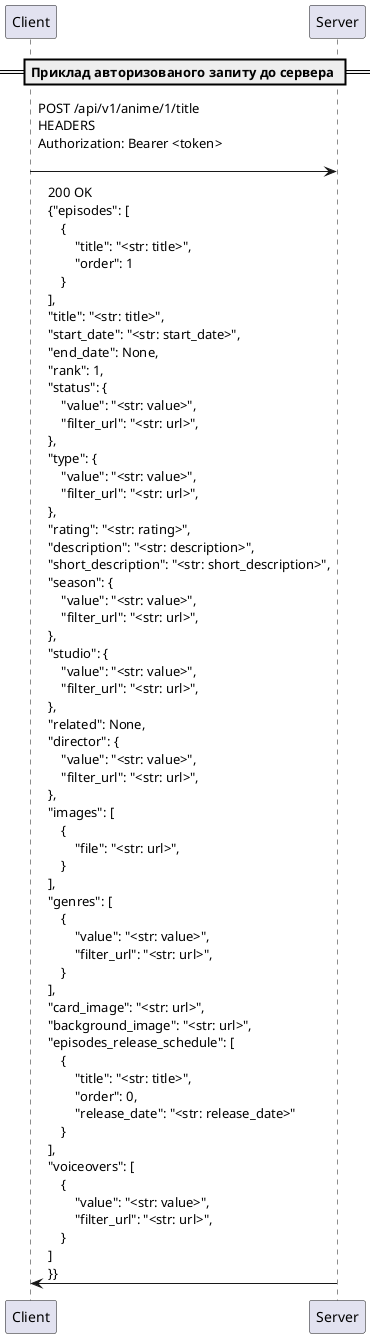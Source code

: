 @startuml
== Приклад авторизованого запиту до сервера ==
Client -> Server: POST /api/v1/anime/1/title \n\
HEADERS\n\
Authorization: Bearer <token>\n\

Server -> Client: 200 OK\n\
{"episodes": [\n\
    {\n\
        "title": "<str: title>",\n\
        "order": 1\n\
    }\n\
],\n\
"title": "<str: title>",\n\
"start_date": "<str: start_date>",\n\
"end_date": None,\n\
"rank": 1,\n\
"status": {\n\
    "value": "<str: value>",\n\
    "filter_url": "<str: url>",\n\
},\n\
"type": {\n\
    "value": "<str: value>",\n\
    "filter_url": "<str: url>",\n\
},\n\
"rating": "<str: rating>",\n\
"description": "<str: description>",\n\
"short_description": "<str: short_description>",\n\
"season": {\n\
    "value": "<str: value>",\n\
    "filter_url": "<str: url>",\n\
},\n\
"studio": {\n\
    "value": "<str: value>",\n\
    "filter_url": "<str: url>",\n\
},\n\
"related": None,\n\
"director": {\n\
    "value": "<str: value>",\n\
    "filter_url": "<str: url>",\n\
},\n\
"images": [\n\
    {\n\
        "file": "<str: url>",\n\
    }\n\
],\n\
"genres": [\n\
    {\n\
        "value": "<str: value>",\n\
        "filter_url": "<str: url>",\n\
    }\n\
],\n\
"card_image": "<str: url>",\n\
"background_image": "<str: url>",\n\
"episodes_release_schedule": [\n\
    {\n\
        "title": "<str: title>",\n\
        "order": 0,\n\
        "release_date": "<str: release_date>"\n\
    }\n\
],\n\
"voiceovers": [\n\
    {\n\
        "value": "<str: value>",\n\
        "filter_url": "<str: url>",\n\
    }\n\
]\n\
}}

@enduml
